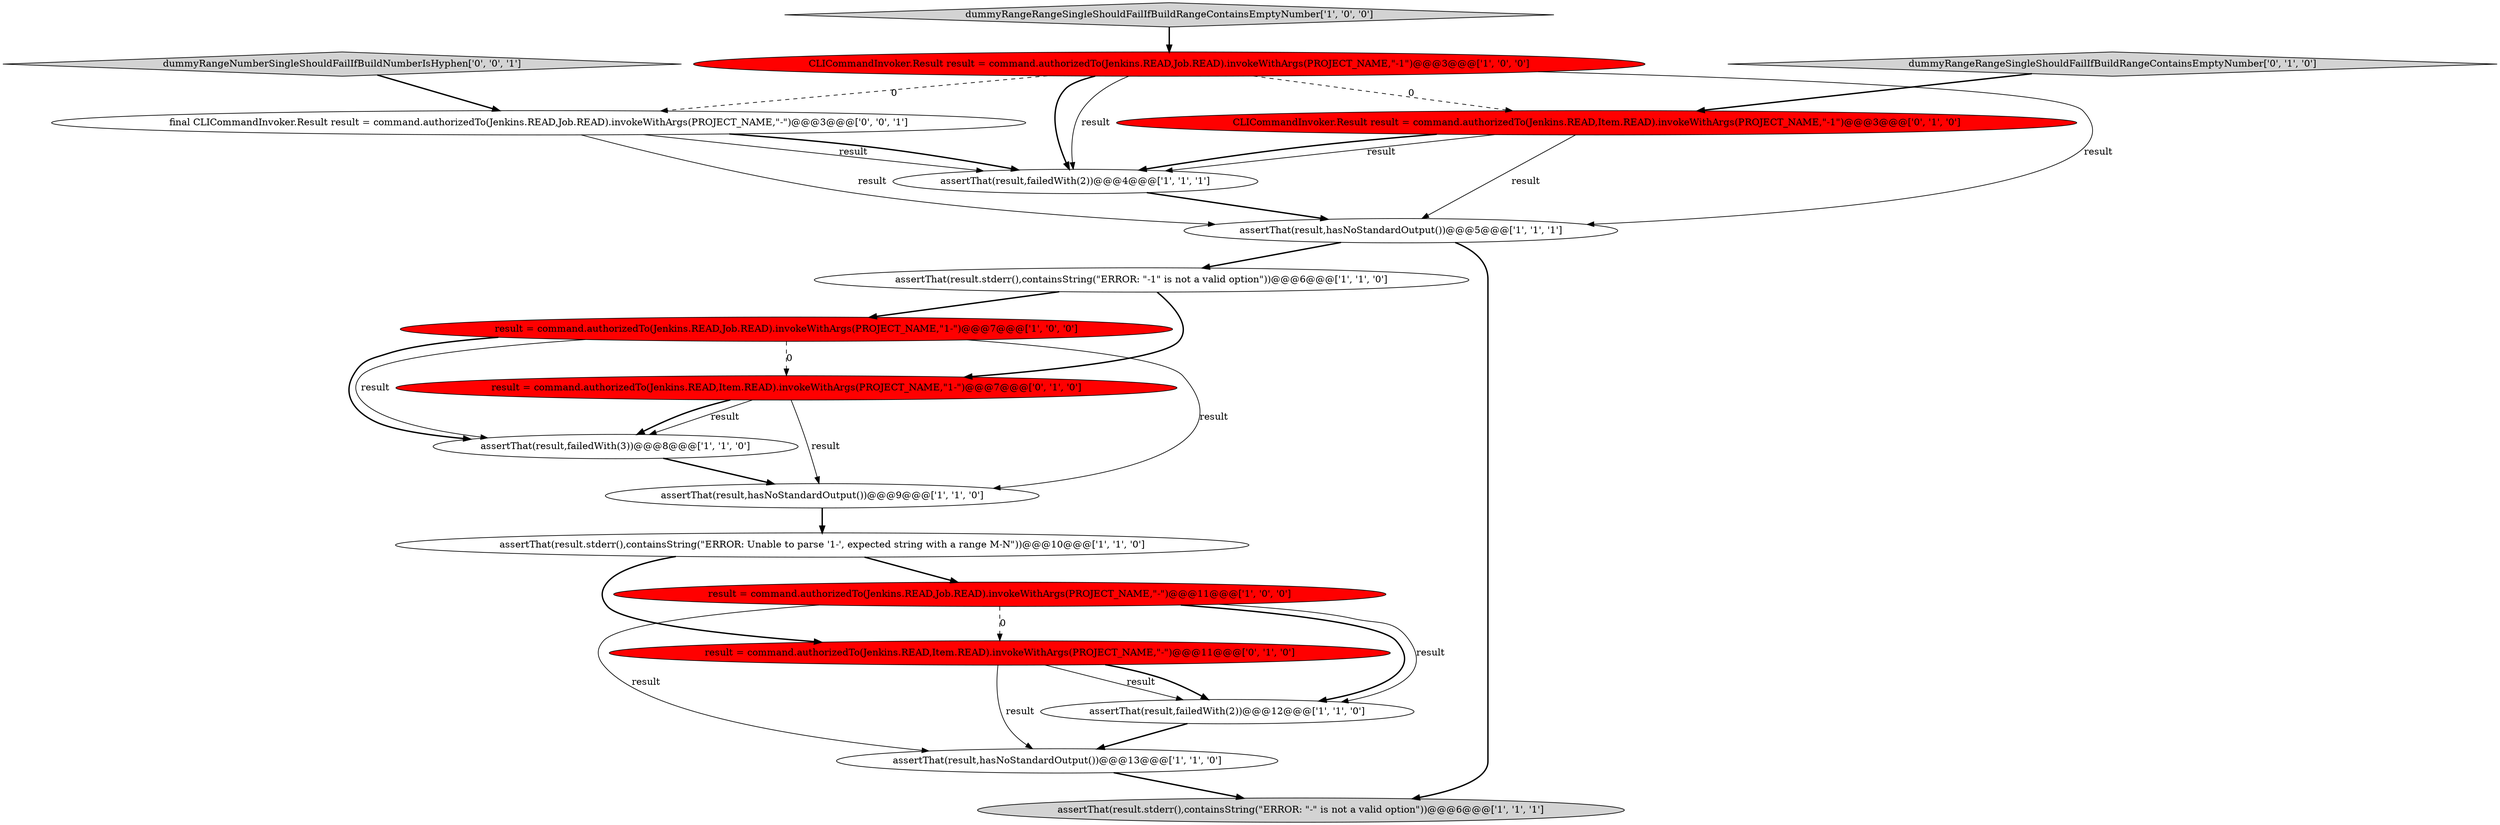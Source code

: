 digraph {
4 [style = filled, label = "assertThat(result,hasNoStandardOutput())@@@13@@@['1', '1', '0']", fillcolor = white, shape = ellipse image = "AAA0AAABBB1BBB"];
7 [style = filled, label = "assertThat(result,hasNoStandardOutput())@@@9@@@['1', '1', '0']", fillcolor = white, shape = ellipse image = "AAA0AAABBB1BBB"];
9 [style = filled, label = "assertThat(result,hasNoStandardOutput())@@@5@@@['1', '1', '1']", fillcolor = white, shape = ellipse image = "AAA0AAABBB1BBB"];
6 [style = filled, label = "assertThat(result,failedWith(2))@@@12@@@['1', '1', '0']", fillcolor = white, shape = ellipse image = "AAA0AAABBB1BBB"];
14 [style = filled, label = "dummyRangeRangeSingleShouldFailIfBuildRangeContainsEmptyNumber['0', '1', '0']", fillcolor = lightgray, shape = diamond image = "AAA0AAABBB2BBB"];
12 [style = filled, label = "CLICommandInvoker.Result result = command.authorizedTo(Jenkins.READ,Job.READ).invokeWithArgs(PROJECT_NAME,\"-1\")@@@3@@@['1', '0', '0']", fillcolor = red, shape = ellipse image = "AAA1AAABBB1BBB"];
2 [style = filled, label = "result = command.authorizedTo(Jenkins.READ,Job.READ).invokeWithArgs(PROJECT_NAME,\"1-\")@@@7@@@['1', '0', '0']", fillcolor = red, shape = ellipse image = "AAA1AAABBB1BBB"];
17 [style = filled, label = "final CLICommandInvoker.Result result = command.authorizedTo(Jenkins.READ,Job.READ).invokeWithArgs(PROJECT_NAME,\"-\")@@@3@@@['0', '0', '1']", fillcolor = white, shape = ellipse image = "AAA0AAABBB3BBB"];
5 [style = filled, label = "assertThat(result.stderr(),containsString(\"ERROR: \"-1\" is not a valid option\"))@@@6@@@['1', '1', '0']", fillcolor = white, shape = ellipse image = "AAA0AAABBB1BBB"];
1 [style = filled, label = "dummyRangeRangeSingleShouldFailIfBuildRangeContainsEmptyNumber['1', '0', '0']", fillcolor = lightgray, shape = diamond image = "AAA0AAABBB1BBB"];
10 [style = filled, label = "assertThat(result.stderr(),containsString(\"ERROR: \"-\" is not a valid option\"))@@@6@@@['1', '1', '1']", fillcolor = lightgray, shape = ellipse image = "AAA0AAABBB1BBB"];
13 [style = filled, label = "CLICommandInvoker.Result result = command.authorizedTo(Jenkins.READ,Item.READ).invokeWithArgs(PROJECT_NAME,\"-1\")@@@3@@@['0', '1', '0']", fillcolor = red, shape = ellipse image = "AAA1AAABBB2BBB"];
18 [style = filled, label = "dummyRangeNumberSingleShouldFailIfBuildNumberIsHyphen['0', '0', '1']", fillcolor = lightgray, shape = diamond image = "AAA0AAABBB3BBB"];
16 [style = filled, label = "result = command.authorizedTo(Jenkins.READ,Item.READ).invokeWithArgs(PROJECT_NAME,\"-\")@@@11@@@['0', '1', '0']", fillcolor = red, shape = ellipse image = "AAA1AAABBB2BBB"];
3 [style = filled, label = "result = command.authorizedTo(Jenkins.READ,Job.READ).invokeWithArgs(PROJECT_NAME,\"-\")@@@11@@@['1', '0', '0']", fillcolor = red, shape = ellipse image = "AAA1AAABBB1BBB"];
15 [style = filled, label = "result = command.authorizedTo(Jenkins.READ,Item.READ).invokeWithArgs(PROJECT_NAME,\"1-\")@@@7@@@['0', '1', '0']", fillcolor = red, shape = ellipse image = "AAA1AAABBB2BBB"];
8 [style = filled, label = "assertThat(result.stderr(),containsString(\"ERROR: Unable to parse '1-', expected string with a range M-N\"))@@@10@@@['1', '1', '0']", fillcolor = white, shape = ellipse image = "AAA0AAABBB1BBB"];
0 [style = filled, label = "assertThat(result,failedWith(3))@@@8@@@['1', '1', '0']", fillcolor = white, shape = ellipse image = "AAA0AAABBB1BBB"];
11 [style = filled, label = "assertThat(result,failedWith(2))@@@4@@@['1', '1', '1']", fillcolor = white, shape = ellipse image = "AAA0AAABBB1BBB"];
4->10 [style = bold, label=""];
8->16 [style = bold, label=""];
15->7 [style = solid, label="result"];
16->6 [style = solid, label="result"];
2->0 [style = solid, label="result"];
12->9 [style = solid, label="result"];
16->6 [style = bold, label=""];
17->9 [style = solid, label="result"];
8->3 [style = bold, label=""];
12->11 [style = bold, label=""];
18->17 [style = bold, label=""];
12->17 [style = dashed, label="0"];
5->15 [style = bold, label=""];
3->6 [style = bold, label=""];
13->11 [style = solid, label="result"];
15->0 [style = solid, label="result"];
9->10 [style = bold, label=""];
11->9 [style = bold, label=""];
7->8 [style = bold, label=""];
13->11 [style = bold, label=""];
2->7 [style = solid, label="result"];
0->7 [style = bold, label=""];
2->15 [style = dashed, label="0"];
6->4 [style = bold, label=""];
5->2 [style = bold, label=""];
2->0 [style = bold, label=""];
13->9 [style = solid, label="result"];
16->4 [style = solid, label="result"];
3->6 [style = solid, label="result"];
15->0 [style = bold, label=""];
12->11 [style = solid, label="result"];
1->12 [style = bold, label=""];
9->5 [style = bold, label=""];
17->11 [style = solid, label="result"];
12->13 [style = dashed, label="0"];
14->13 [style = bold, label=""];
3->4 [style = solid, label="result"];
3->16 [style = dashed, label="0"];
17->11 [style = bold, label=""];
}
